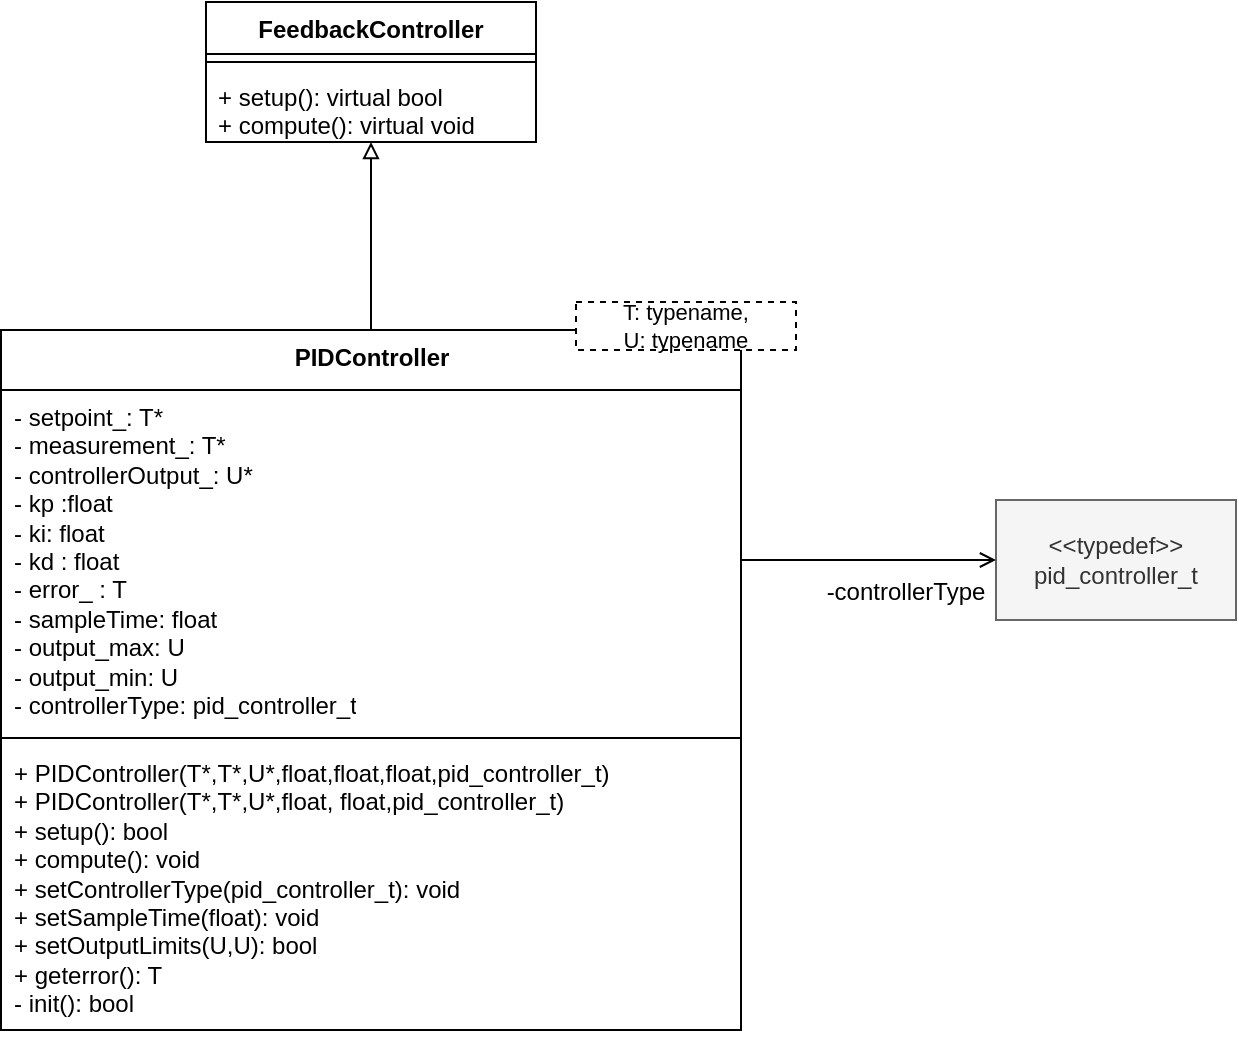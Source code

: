 <mxfile version="24.2.7" type="github">
  <diagram name="Page-1" id="a2CJgCR3ezrheYQTulwA">
    <mxGraphModel dx="1434" dy="696" grid="1" gridSize="10" guides="1" tooltips="1" connect="1" arrows="1" fold="1" page="1" pageScale="1" pageWidth="850" pageHeight="1100" math="0" shadow="0">
      <root>
        <mxCell id="0" />
        <mxCell id="1" parent="0" />
        <mxCell id="87vAC8I_Fo4yDDX4ad99-1" value="FeedbackController" style="swimlane;fontStyle=1;align=center;verticalAlign=top;childLayout=stackLayout;horizontal=1;startSize=26;horizontalStack=0;resizeParent=1;resizeParentMax=0;resizeLast=0;collapsible=1;marginBottom=0;whiteSpace=wrap;html=1;" vertex="1" parent="1">
          <mxGeometry x="225" y="200" width="165" height="70" as="geometry" />
        </mxCell>
        <mxCell id="87vAC8I_Fo4yDDX4ad99-2" value="" style="line;strokeWidth=1;fillColor=none;align=left;verticalAlign=middle;spacingTop=-1;spacingLeft=3;spacingRight=3;rotatable=0;labelPosition=right;points=[];portConstraint=eastwest;strokeColor=inherit;" vertex="1" parent="87vAC8I_Fo4yDDX4ad99-1">
          <mxGeometry y="26" width="165" height="8" as="geometry" />
        </mxCell>
        <mxCell id="87vAC8I_Fo4yDDX4ad99-3" value="&lt;div&gt;+ setup(): virtual bool&lt;/div&gt;&lt;div&gt;+ compute(): virtual void&lt;br&gt;&lt;/div&gt;" style="text;strokeColor=none;fillColor=none;align=left;verticalAlign=top;spacingLeft=4;spacingRight=4;overflow=hidden;rotatable=0;points=[[0,0.5],[1,0.5]];portConstraint=eastwest;whiteSpace=wrap;html=1;" vertex="1" parent="87vAC8I_Fo4yDDX4ad99-1">
          <mxGeometry y="34" width="165" height="36" as="geometry" />
        </mxCell>
        <mxCell id="87vAC8I_Fo4yDDX4ad99-4" style="edgeStyle=orthogonalEdgeStyle;rounded=0;orthogonalLoop=1;jettySize=auto;html=1;endArrow=block;endFill=0;" edge="1" parent="1" source="87vAC8I_Fo4yDDX4ad99-5" target="87vAC8I_Fo4yDDX4ad99-1">
          <mxGeometry relative="1" as="geometry">
            <mxPoint x="305" y="270" as="targetPoint" />
          </mxGeometry>
        </mxCell>
        <mxCell id="87vAC8I_Fo4yDDX4ad99-5" value="PIDController" style="swimlane;fontStyle=1;align=center;verticalAlign=top;childLayout=stackLayout;horizontal=1;startSize=30;horizontalStack=0;resizeParent=1;resizeParentMax=0;resizeLast=0;collapsible=1;marginBottom=0;whiteSpace=wrap;html=1;" vertex="1" parent="1">
          <mxGeometry x="122.5" y="364" width="370" height="350" as="geometry" />
        </mxCell>
        <mxCell id="87vAC8I_Fo4yDDX4ad99-6" value="&lt;div&gt;- setpoint_: T*&lt;/div&gt;&lt;div&gt;- measurement_: T*&lt;/div&gt;&lt;div&gt;- controllerOutput_: U*&lt;/div&gt;&lt;div&gt;- kp :float&lt;/div&gt;&lt;div&gt;- ki: float&lt;/div&gt;&lt;div&gt;- kd : float&lt;/div&gt;&lt;div&gt;- error_ : T&lt;/div&gt;&lt;div&gt;- sampleTime: float&lt;/div&gt;&lt;div&gt;- output_max: U&lt;br&gt;&lt;/div&gt;&lt;div&gt;- output_min: U&lt;/div&gt;&lt;div&gt;- controllerType: pid_controller_t&lt;br&gt;&lt;/div&gt;" style="text;strokeColor=none;fillColor=none;align=left;verticalAlign=top;spacingLeft=4;spacingRight=4;overflow=hidden;rotatable=0;points=[[0,0.5],[1,0.5]];portConstraint=eastwest;whiteSpace=wrap;html=1;" vertex="1" parent="87vAC8I_Fo4yDDX4ad99-5">
          <mxGeometry y="30" width="370" height="170" as="geometry" />
        </mxCell>
        <mxCell id="87vAC8I_Fo4yDDX4ad99-7" value="" style="line;strokeWidth=1;fillColor=none;align=left;verticalAlign=middle;spacingTop=-1;spacingLeft=3;spacingRight=3;rotatable=0;labelPosition=right;points=[];portConstraint=eastwest;strokeColor=inherit;" vertex="1" parent="87vAC8I_Fo4yDDX4ad99-5">
          <mxGeometry y="200" width="370" height="8" as="geometry" />
        </mxCell>
        <mxCell id="87vAC8I_Fo4yDDX4ad99-8" value="&lt;div&gt;+ PIDController(T*,T*,U*,float,float,float,pid_controller_t)&lt;/div&gt;&lt;div&gt;+ PIDController(T*,T*,U*,float, float,pid_controller_t)&lt;br&gt;&lt;/div&gt;&lt;div&gt;+ setup(): bool&lt;/div&gt;&lt;div&gt;+ compute(): void&lt;/div&gt;&lt;div&gt;+ setControllerType(pid_controller_t): void&lt;/div&gt;&lt;div&gt;+ setSampleTime(float): void&lt;br&gt;&lt;/div&gt;&lt;div&gt;+ setOutputLimits(U,U): bool&lt;/div&gt;&lt;div&gt;+ geterror(): T&lt;/div&gt;&lt;div&gt;- init(): bool &lt;br&gt;&lt;/div&gt;" style="text;strokeColor=none;fillColor=none;align=left;verticalAlign=top;spacingLeft=4;spacingRight=4;overflow=hidden;rotatable=0;points=[[0,0.5],[1,0.5]];portConstraint=eastwest;whiteSpace=wrap;html=1;" vertex="1" parent="87vAC8I_Fo4yDDX4ad99-5">
          <mxGeometry y="208" width="370" height="142" as="geometry" />
        </mxCell>
        <mxCell id="87vAC8I_Fo4yDDX4ad99-9" value="&lt;div style=&quot;font-size: 11px;&quot;&gt;&lt;font style=&quot;font-size: 11px;&quot;&gt;T: typename,&lt;/font&gt;&lt;/div&gt;&lt;div style=&quot;font-size: 11px;&quot;&gt;&lt;font style=&quot;font-size: 11px;&quot;&gt;U: typename&lt;b&gt;&lt;br&gt;&lt;/b&gt;&lt;/font&gt;&lt;/div&gt;" style="rounded=0;whiteSpace=wrap;html=1;dashed=1;" vertex="1" parent="1">
          <mxGeometry x="410" y="350" width="110" height="24" as="geometry" />
        </mxCell>
        <mxCell id="87vAC8I_Fo4yDDX4ad99-10" value="&lt;div&gt;&amp;lt;&amp;lt;typedef&amp;gt;&amp;gt;&lt;/div&gt;&lt;div&gt;pid_controller_t&lt;br&gt;&lt;/div&gt;" style="rounded=0;whiteSpace=wrap;html=1;fillColor=#f5f5f5;strokeColor=#666666;fontColor=#333333;" vertex="1" parent="1">
          <mxGeometry x="620" y="449" width="120" height="60" as="geometry" />
        </mxCell>
        <mxCell id="87vAC8I_Fo4yDDX4ad99-11" style="edgeStyle=orthogonalEdgeStyle;rounded=0;orthogonalLoop=1;jettySize=auto;html=1;endArrow=open;endFill=0;" edge="1" parent="1" source="87vAC8I_Fo4yDDX4ad99-6" target="87vAC8I_Fo4yDDX4ad99-10">
          <mxGeometry relative="1" as="geometry" />
        </mxCell>
        <mxCell id="87vAC8I_Fo4yDDX4ad99-12" value="-controllerType" style="text;html=1;align=center;verticalAlign=middle;whiteSpace=wrap;rounded=0;" vertex="1" parent="1">
          <mxGeometry x="530" y="480" width="90" height="30" as="geometry" />
        </mxCell>
      </root>
    </mxGraphModel>
  </diagram>
</mxfile>
